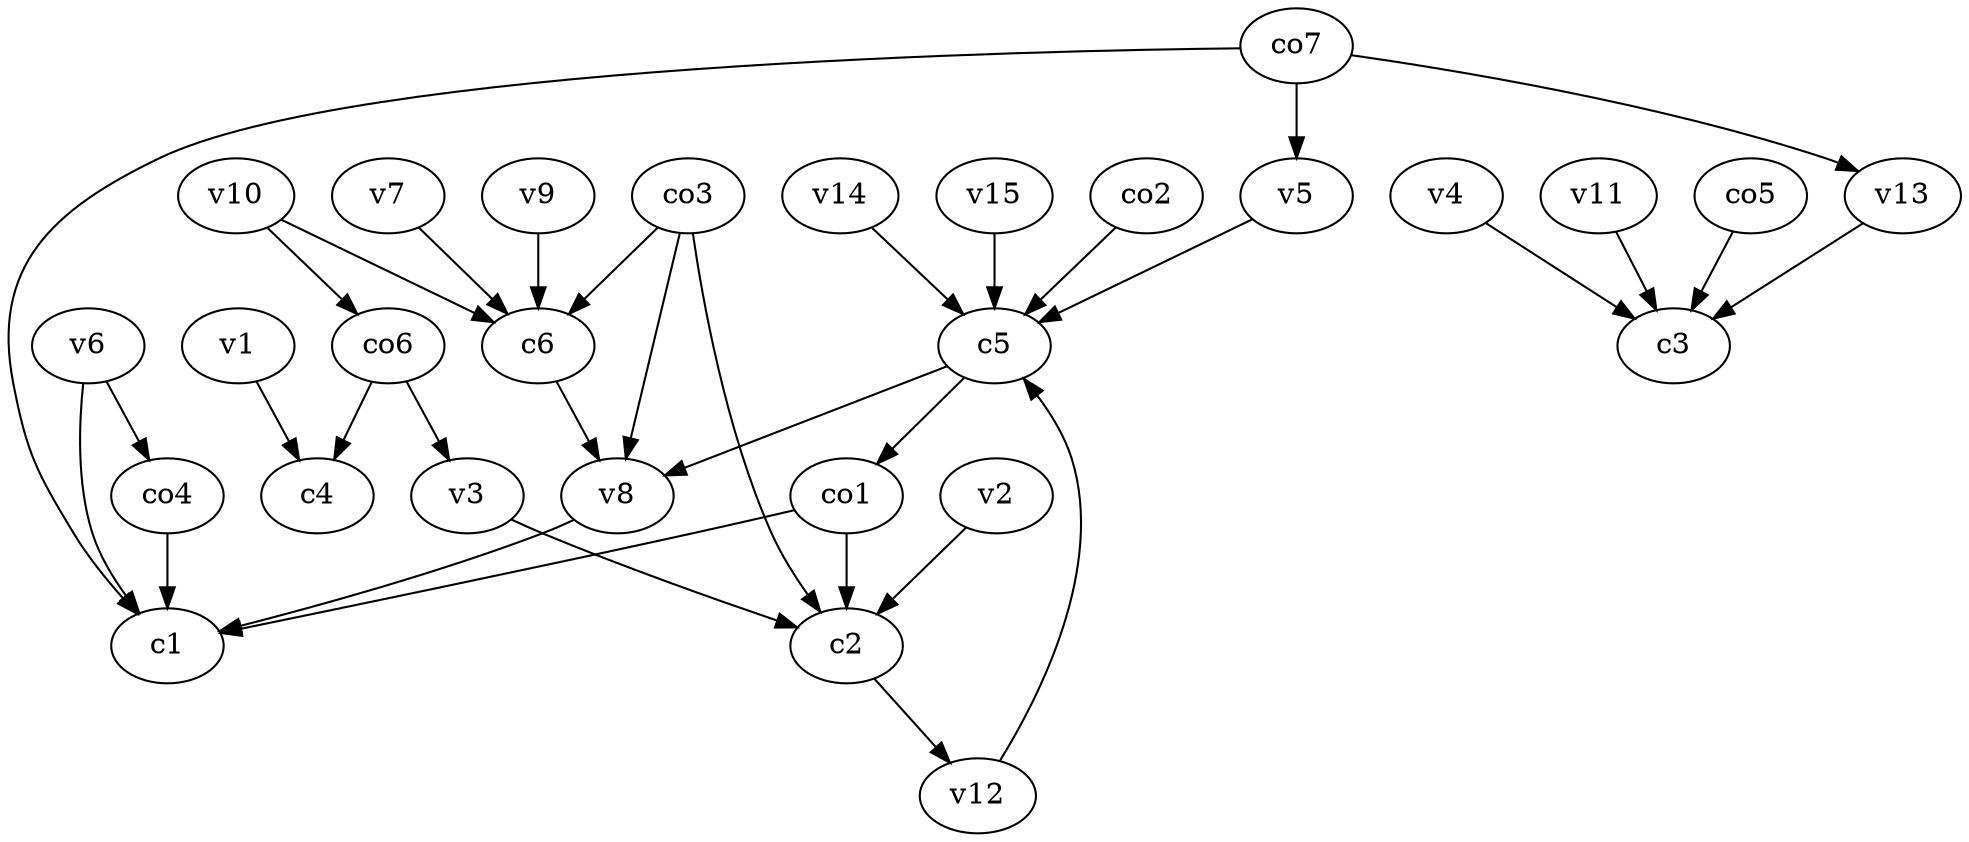 strict digraph  {
c1;
c2;
c3;
c4;
c5;
c6;
v1;
v2;
v3;
v4;
v5;
v6;
v7;
v8;
v9;
v10;
v11;
v12;
v13;
v14;
v15;
co1;
co2;
co3;
co4;
co5;
co6;
co7;
c2 -> v12  [weight=1];
c5 -> v8  [weight=1];
c5 -> co1  [weight=1];
c6 -> v8  [weight=1];
v1 -> c4  [weight=1];
v2 -> c2  [weight=1];
v3 -> c2  [weight=1];
v4 -> c3  [weight=1];
v5 -> c5  [weight=1];
v6 -> c1  [weight=1];
v6 -> co4  [weight=1];
v7 -> c6  [weight=1];
v8 -> c1  [weight=1];
v9 -> c6  [weight=1];
v10 -> c6  [weight=1];
v10 -> co6  [weight=1];
v11 -> c3  [weight=1];
v12 -> c5  [weight=1];
v13 -> c3  [weight=1];
v14 -> c5  [weight=1];
v15 -> c5  [weight=1];
co1 -> c1  [weight=1];
co1 -> c2  [weight=1];
co2 -> c5  [weight=1];
co3 -> c6  [weight=1];
co3 -> c2  [weight=1];
co3 -> v8  [weight=1];
co4 -> c1  [weight=1];
co5 -> c3  [weight=1];
co6 -> c4  [weight=1];
co6 -> v3  [weight=1];
co7 -> c1  [weight=1];
co7 -> v13  [weight=1];
co7 -> v5  [weight=1];
}
